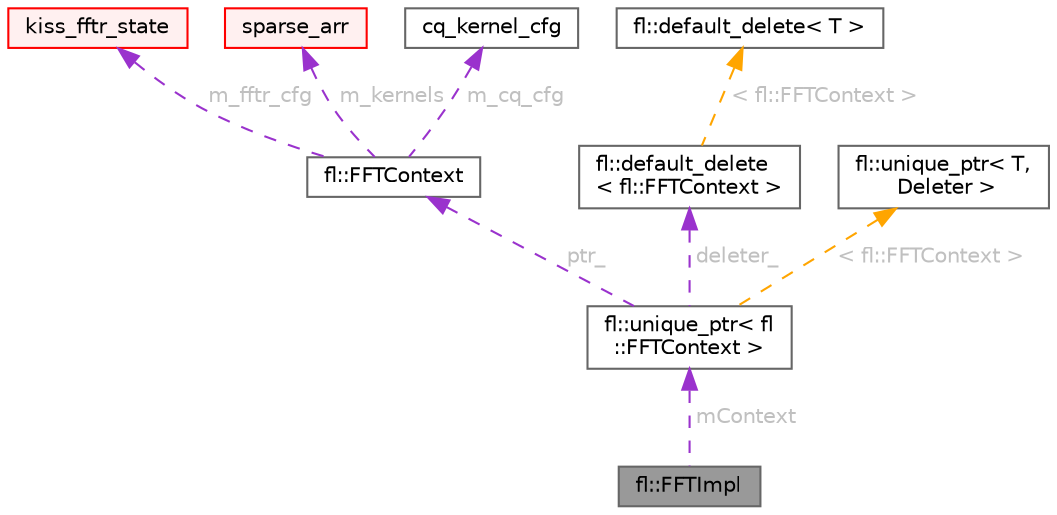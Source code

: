 digraph "fl::FFTImpl"
{
 // INTERACTIVE_SVG=YES
 // LATEX_PDF_SIZE
  bgcolor="transparent";
  edge [fontname=Helvetica,fontsize=10,labelfontname=Helvetica,labelfontsize=10];
  node [fontname=Helvetica,fontsize=10,shape=box,height=0.2,width=0.4];
  Node1 [id="Node000001",label="fl::FFTImpl",height=0.2,width=0.4,color="gray40", fillcolor="grey60", style="filled", fontcolor="black",tooltip=" "];
  Node2 -> Node1 [id="edge1_Node000001_Node000002",dir="back",color="darkorchid3",style="dashed",tooltip=" ",label=" mContext",fontcolor="grey" ];
  Node2 [id="Node000002",label="fl::unique_ptr\< fl\l::FFTContext \>",height=0.2,width=0.4,color="gray40", fillcolor="white", style="filled",URL="$d6/d2e/classfl_1_1unique__ptr.html",tooltip=" "];
  Node3 -> Node2 [id="edge2_Node000002_Node000003",dir="back",color="darkorchid3",style="dashed",tooltip=" ",label=" ptr_",fontcolor="grey" ];
  Node3 [id="Node000003",label="fl::FFTContext",height=0.2,width=0.4,color="gray40", fillcolor="white", style="filled",URL="$da/dbc/classfl_1_1_f_f_t_context.html",tooltip=" "];
  Node4 -> Node3 [id="edge3_Node000003_Node000004",dir="back",color="darkorchid3",style="dashed",tooltip=" ",label=" m_fftr_cfg",fontcolor="grey" ];
  Node4 [id="Node000004",label="kiss_fftr_state",height=0.2,width=0.4,color="red", fillcolor="#FFF0F0", style="filled",URL="$d2/da1/kiss__fftr_8cpp.html#df/dc2/structkiss__fftr__state",tooltip=" "];
  Node7 -> Node3 [id="edge4_Node000003_Node000007",dir="back",color="darkorchid3",style="dashed",tooltip=" ",label=" m_kernels",fontcolor="grey" ];
  Node7 [id="Node000007",label="sparse_arr",height=0.2,width=0.4,color="red", fillcolor="#FFF0F0", style="filled",URL="$d1/dda/cq__kernel_8h.html#da/d99/structsparse__arr",tooltip=" "];
  Node9 -> Node3 [id="edge5_Node000003_Node000009",dir="back",color="darkorchid3",style="dashed",tooltip=" ",label=" m_cq_cfg",fontcolor="grey" ];
  Node9 [id="Node000009",label="cq_kernel_cfg",height=0.2,width=0.4,color="gray40", fillcolor="white", style="filled",URL="$d1/dda/cq__kernel_8h.html#d9/dd1/structcq__kernel__cfg",tooltip=" "];
  Node10 -> Node2 [id="edge6_Node000002_Node000010",dir="back",color="darkorchid3",style="dashed",tooltip=" ",label=" deleter_",fontcolor="grey" ];
  Node10 [id="Node000010",label="fl::default_delete\l\< fl::FFTContext \>",height=0.2,width=0.4,color="gray40", fillcolor="white", style="filled",URL="$d5/d2b/structfl_1_1default__delete.html",tooltip=" "];
  Node11 -> Node10 [id="edge7_Node000010_Node000011",dir="back",color="orange",style="dashed",tooltip=" ",label=" \< fl::FFTContext \>",fontcolor="grey" ];
  Node11 [id="Node000011",label="fl::default_delete\< T \>",height=0.2,width=0.4,color="gray40", fillcolor="white", style="filled",URL="$d5/d2b/structfl_1_1default__delete.html",tooltip=" "];
  Node12 -> Node2 [id="edge8_Node000002_Node000012",dir="back",color="orange",style="dashed",tooltip=" ",label=" \< fl::FFTContext \>",fontcolor="grey" ];
  Node12 [id="Node000012",label="fl::unique_ptr\< T,\l Deleter \>",height=0.2,width=0.4,color="gray40", fillcolor="white", style="filled",URL="$d6/d2e/classfl_1_1unique__ptr.html",tooltip=" "];
}
